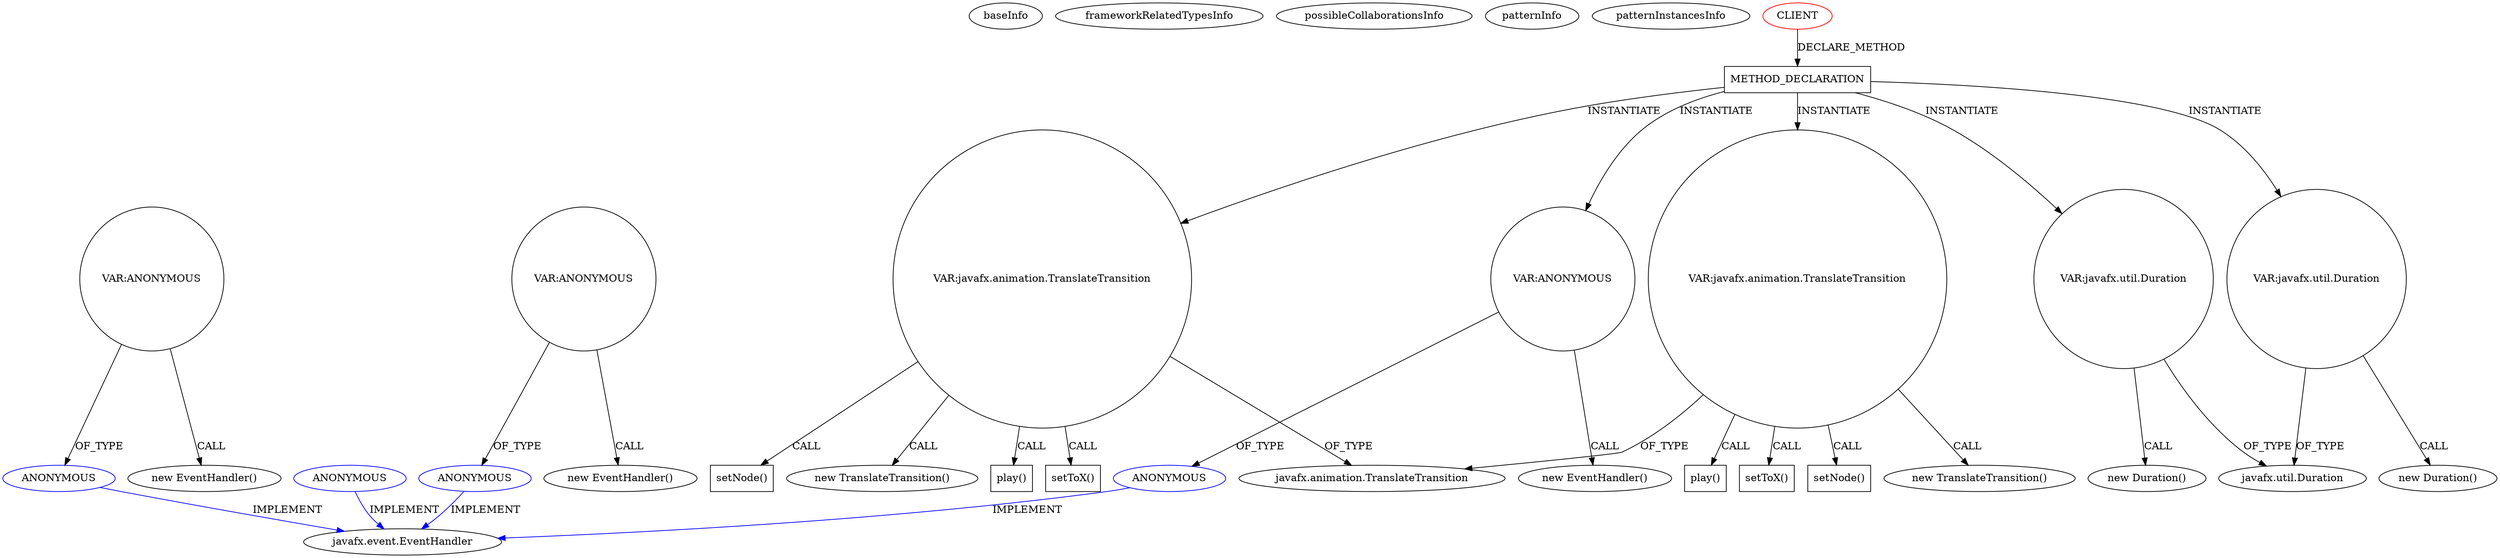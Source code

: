 digraph {
baseInfo[graphId=3770,category="pattern",isAnonymous=false,possibleRelation=false]
frameworkRelatedTypesInfo[]
possibleCollaborationsInfo[]
patternInfo[frequency=2.0,patternRootClient=0]
patternInstancesInfo[0="skrb-SimplePresenter~/skrb-SimplePresenter/SimplePresenter-master/src/net/javainthebox/jfx/simplepresenter/SimplePresenter.java~SimplePresenter~4239",1="skrb-SimplePresenter~/skrb-SimplePresenter/SimplePresenter-master/src/contents/page4.java~page4~4222"]
79[label="javafx.animation.TranslateTransition",vertexType="FRAMEWORK_CLASS_TYPE",isFrameworkType=false]
98[label="VAR:javafx.animation.TranslateTransition",vertexType="VARIABLE_EXPRESION",isFrameworkType=false,shape=circle]
117[label="play()",vertexType="INSIDE_CALL",isFrameworkType=false,shape=box]
106[label="setToX()",vertexType="INSIDE_CALL",isFrameworkType=false,shape=box]
104[label="setNode()",vertexType="INSIDE_CALL",isFrameworkType=false,shape=box]
72[label="METHOD_DECLARATION",vertexType="CLIENT_METHOD_DECLARATION",isFrameworkType=false,shape=box]
0[label="CLIENT",vertexType="ROOT_CLIENT_CLASS_DECLARATION",isFrameworkType=false,color=red]
92[label="VAR:ANONYMOUS",vertexType="VARIABLE_EXPRESION",isFrameworkType=false,shape=circle]
93[label="ANONYMOUS",vertexType="REFERENCE_ANONYMOUS_DECLARATION",isFrameworkType=false,color=blue]
91[label="new EventHandler()",vertexType="CONSTRUCTOR_CALL",isFrameworkType=false]
20[label="javafx.event.EventHandler",vertexType="FRAMEWORK_INTERFACE_TYPE",isFrameworkType=false]
19[label="ANONYMOUS",vertexType="REFERENCE_ANONYMOUS_DECLARATION",isFrameworkType=false,color=blue]
111[label="ANONYMOUS",vertexType="REFERENCE_ANONYMOUS_DECLARATION",isFrameworkType=false,color=blue]
48[label="ANONYMOUS",vertexType="REFERENCE_ANONYMOUS_DECLARATION",isFrameworkType=false,color=blue]
18[label="VAR:ANONYMOUS",vertexType="VARIABLE_EXPRESION",isFrameworkType=false,shape=circle]
17[label="new EventHandler()",vertexType="CONSTRUCTOR_CALL",isFrameworkType=false]
47[label="VAR:ANONYMOUS",vertexType="VARIABLE_EXPRESION",isFrameworkType=false,shape=circle]
46[label="new EventHandler()",vertexType="CONSTRUCTOR_CALL",isFrameworkType=false]
78[label="VAR:javafx.animation.TranslateTransition",vertexType="VARIABLE_EXPRESION",isFrameworkType=false,shape=circle]
96[label="play()",vertexType="INSIDE_CALL",isFrameworkType=false,shape=box]
88[label="setToX()",vertexType="INSIDE_CALL",isFrameworkType=false,shape=box]
84[label="setNode()",vertexType="INSIDE_CALL",isFrameworkType=false,shape=box]
81[label="VAR:javafx.util.Duration",vertexType="VARIABLE_EXPRESION",isFrameworkType=false,shape=circle]
80[label="new Duration()",vertexType="CONSTRUCTOR_CALL",isFrameworkType=false]
101[label="VAR:javafx.util.Duration",vertexType="VARIABLE_EXPRESION",isFrameworkType=false,shape=circle]
100[label="new Duration()",vertexType="CONSTRUCTOR_CALL",isFrameworkType=false]
97[label="new TranslateTransition()",vertexType="CONSTRUCTOR_CALL",isFrameworkType=false]
77[label="new TranslateTransition()",vertexType="CONSTRUCTOR_CALL",isFrameworkType=false]
82[label="javafx.util.Duration",vertexType="FRAMEWORK_CLASS_TYPE",isFrameworkType=false]
19->20[label="IMPLEMENT",color=blue]
101->82[label="OF_TYPE"]
92->93[label="OF_TYPE"]
78->96[label="CALL"]
101->100[label="CALL"]
93->20[label="IMPLEMENT",color=blue]
0->72[label="DECLARE_METHOD"]
72->81[label="INSTANTIATE"]
72->101[label="INSTANTIATE"]
18->17[label="CALL"]
98->79[label="OF_TYPE"]
111->20[label="IMPLEMENT",color=blue]
78->79[label="OF_TYPE"]
81->82[label="OF_TYPE"]
72->92[label="INSTANTIATE"]
78->88[label="CALL"]
92->91[label="CALL"]
98->104[label="CALL"]
98->106[label="CALL"]
98->117[label="CALL"]
48->20[label="IMPLEMENT",color=blue]
18->19[label="OF_TYPE"]
81->80[label="CALL"]
98->97[label="CALL"]
78->84[label="CALL"]
47->46[label="CALL"]
47->48[label="OF_TYPE"]
72->98[label="INSTANTIATE"]
78->77[label="CALL"]
72->78[label="INSTANTIATE"]
}
